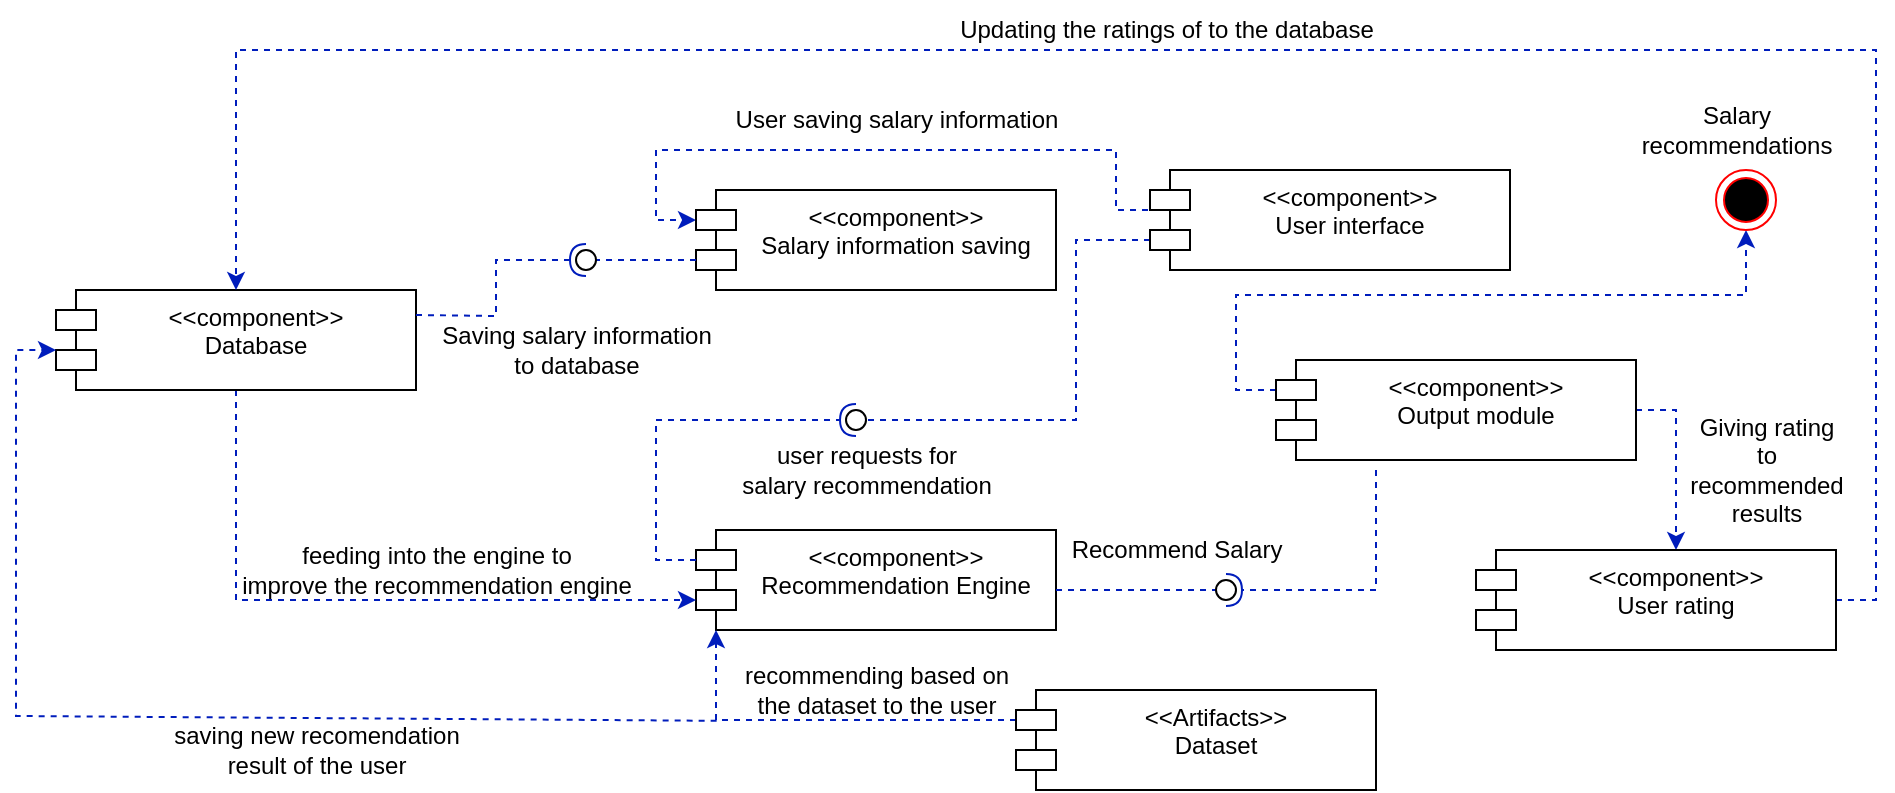 <mxfile version="20.8.10" type="device"><diagram name="Page-1" id="oNJCz1YdwN7FrWIBRlYC"><mxGraphModel dx="1036" dy="614" grid="1" gridSize="10" guides="1" tooltips="1" connect="1" arrows="1" fold="1" page="1" pageScale="1" pageWidth="827" pageHeight="1169" math="0" shadow="0"><root><mxCell id="0"/><mxCell id="1" parent="0"/><mxCell id="jJCR0LGYhttettkDVTGK-7" style="edgeStyle=orthogonalEdgeStyle;rounded=0;orthogonalLoop=1;jettySize=auto;html=1;exitX=0;exitY=0;exitDx=0;exitDy=15;exitPerimeter=0;entryX=0;entryY=0;entryDx=0;entryDy=15;entryPerimeter=0;dashed=1;fillColor=#0050ef;strokeColor=#001DBC;" edge="1" parent="1" source="jJCR0LGYhttettkDVTGK-52" target="jJCR0LGYhttettkDVTGK-6"><mxGeometry relative="1" as="geometry"><Array as="points"><mxPoint x="710" y="115"/><mxPoint x="710" y="120"/><mxPoint x="630" y="120"/><mxPoint x="630" y="90"/><mxPoint x="400" y="90"/><mxPoint x="400" y="125"/></Array></mxGeometry></mxCell><mxCell id="jJCR0LGYhttettkDVTGK-20" style="edgeStyle=orthogonalEdgeStyle;rounded=0;orthogonalLoop=1;jettySize=auto;html=1;exitX=1;exitY=0.5;exitDx=0;exitDy=0;dashed=1;fillColor=#0050ef;strokeColor=#001DBC;" edge="1" parent="1" source="jJCR0LGYhttettkDVTGK-1" target="jJCR0LGYhttettkDVTGK-18"><mxGeometry relative="1" as="geometry"><Array as="points"><mxPoint x="910" y="220"/></Array></mxGeometry></mxCell><mxCell id="jJCR0LGYhttettkDVTGK-55" style="edgeStyle=orthogonalEdgeStyle;rounded=0;orthogonalLoop=1;jettySize=auto;html=1;exitX=0;exitY=0;exitDx=0;exitDy=15;exitPerimeter=0;dashed=1;fillColor=#0050ef;strokeColor=#001DBC;" edge="1" parent="1" source="jJCR0LGYhttettkDVTGK-1" target="jJCR0LGYhttettkDVTGK-53"><mxGeometry relative="1" as="geometry"/></mxCell><mxCell id="jJCR0LGYhttettkDVTGK-1" value="&lt;&lt;component&gt;&gt;&#10;Output module" style="shape=module;align=left;spacingLeft=20;align=center;verticalAlign=top;" vertex="1" parent="1"><mxGeometry x="710" y="195" width="180" height="50" as="geometry"/></mxCell><mxCell id="jJCR0LGYhttettkDVTGK-3" value="&lt;&lt;component&gt;&gt;&#10;Recommendation Engine" style="shape=module;align=left;spacingLeft=20;align=center;verticalAlign=top;" vertex="1" parent="1"><mxGeometry x="420" y="280" width="180" height="50" as="geometry"/></mxCell><mxCell id="jJCR0LGYhttettkDVTGK-13" style="edgeStyle=orthogonalEdgeStyle;rounded=0;orthogonalLoop=1;jettySize=auto;html=1;exitX=0;exitY=0;exitDx=0;exitDy=15;exitPerimeter=0;entryX=0;entryY=1;entryDx=10;entryDy=0;entryPerimeter=0;dashed=1;fillColor=#0050ef;strokeColor=#001DBC;" edge="1" parent="1" source="jJCR0LGYhttettkDVTGK-4" target="jJCR0LGYhttettkDVTGK-3"><mxGeometry relative="1" as="geometry"/></mxCell><mxCell id="jJCR0LGYhttettkDVTGK-4" value="&lt;&lt;Artifacts&gt;&gt;&#10;Dataset" style="shape=module;align=left;spacingLeft=20;align=center;verticalAlign=top;" vertex="1" parent="1"><mxGeometry x="580" y="360" width="180" height="50" as="geometry"/></mxCell><mxCell id="jJCR0LGYhttettkDVTGK-27" style="edgeStyle=orthogonalEdgeStyle;rounded=0;orthogonalLoop=1;jettySize=auto;html=1;exitX=0.5;exitY=1;exitDx=0;exitDy=0;entryX=0;entryY=0;entryDx=0;entryDy=35;entryPerimeter=0;dashed=1;fillColor=#0050ef;strokeColor=#001DBC;" edge="1" parent="1" source="jJCR0LGYhttettkDVTGK-5" target="jJCR0LGYhttettkDVTGK-3"><mxGeometry relative="1" as="geometry"/></mxCell><mxCell id="jJCR0LGYhttettkDVTGK-5" value="&lt;&lt;component&gt;&gt;&#10;Database" style="shape=module;align=left;spacingLeft=20;align=center;verticalAlign=top;" vertex="1" parent="1"><mxGeometry x="100" y="160" width="180" height="50" as="geometry"/></mxCell><mxCell id="jJCR0LGYhttettkDVTGK-6" value="&lt;&lt;component&gt;&gt;&#10;Salary information saving" style="shape=module;align=left;spacingLeft=20;align=center;verticalAlign=top;" vertex="1" parent="1"><mxGeometry x="420" y="110" width="180" height="50" as="geometry"/></mxCell><mxCell id="jJCR0LGYhttettkDVTGK-9" value="User saving salary information" style="text;html=1;align=center;verticalAlign=middle;resizable=0;points=[];autosize=1;strokeColor=none;fillColor=none;" vertex="1" parent="1"><mxGeometry x="430" y="60" width="180" height="30" as="geometry"/></mxCell><mxCell id="jJCR0LGYhttettkDVTGK-10" value="user requests for &lt;br&gt;salary recommendation" style="text;html=1;align=center;verticalAlign=middle;resizable=0;points=[];autosize=1;strokeColor=none;fillColor=none;" vertex="1" parent="1"><mxGeometry x="430" y="230" width="150" height="40" as="geometry"/></mxCell><mxCell id="jJCR0LGYhttettkDVTGK-12" value="Saving salary information &lt;br&gt;to database" style="text;html=1;align=center;verticalAlign=middle;resizable=0;points=[];autosize=1;strokeColor=none;fillColor=none;" vertex="1" parent="1"><mxGeometry x="280" y="170" width="160" height="40" as="geometry"/></mxCell><mxCell id="jJCR0LGYhttettkDVTGK-14" value="recommending based on &lt;br&gt;the dataset to the user" style="text;html=1;align=center;verticalAlign=middle;resizable=0;points=[];autosize=1;strokeColor=none;fillColor=none;" vertex="1" parent="1"><mxGeometry x="430" y="340" width="160" height="40" as="geometry"/></mxCell><mxCell id="jJCR0LGYhttettkDVTGK-16" value="" style="endArrow=classic;html=1;rounded=0;dashed=1;entryX=0;entryY=0;entryDx=0;entryDy=35;entryPerimeter=0;exitX=0.002;exitY=0.935;exitDx=0;exitDy=0;exitPerimeter=0;fillColor=#0050ef;strokeColor=#001DBC;" edge="1" parent="1"><mxGeometry width="50" height="50" relative="1" as="geometry"><mxPoint x="430.32" y="375.4" as="sourcePoint"/><mxPoint x="100" y="190" as="targetPoint"/><Array as="points"><mxPoint x="80" y="373"/><mxPoint x="80" y="190"/></Array></mxGeometry></mxCell><mxCell id="jJCR0LGYhttettkDVTGK-17" value="saving new recomendation &lt;br&gt;result of the user" style="text;html=1;align=center;verticalAlign=middle;resizable=0;points=[];autosize=1;strokeColor=none;fillColor=none;" vertex="1" parent="1"><mxGeometry x="145" y="370" width="170" height="40" as="geometry"/></mxCell><mxCell id="jJCR0LGYhttettkDVTGK-24" style="edgeStyle=orthogonalEdgeStyle;rounded=0;orthogonalLoop=1;jettySize=auto;html=1;exitX=1;exitY=0.5;exitDx=0;exitDy=0;dashed=1;entryX=0.5;entryY=0;entryDx=0;entryDy=0;fillColor=#0050ef;strokeColor=#001DBC;" edge="1" parent="1" source="jJCR0LGYhttettkDVTGK-18" target="jJCR0LGYhttettkDVTGK-5"><mxGeometry relative="1" as="geometry"><mxPoint x="690" y="40" as="targetPoint"/><Array as="points"><mxPoint x="1010" y="315"/><mxPoint x="1010" y="40"/><mxPoint x="190" y="40"/></Array></mxGeometry></mxCell><mxCell id="jJCR0LGYhttettkDVTGK-18" value="&lt;&lt;component&gt;&gt;&#10;User rating" style="shape=module;align=left;spacingLeft=20;align=center;verticalAlign=top;" vertex="1" parent="1"><mxGeometry x="810" y="290" width="180" height="50" as="geometry"/></mxCell><mxCell id="jJCR0LGYhttettkDVTGK-21" value="Giving rating &lt;br&gt;to &lt;br&gt;recommended &lt;br&gt;results" style="text;html=1;align=center;verticalAlign=middle;resizable=0;points=[];autosize=1;strokeColor=none;fillColor=none;rotation=0;" vertex="1" parent="1"><mxGeometry x="905" y="215" width="100" height="70" as="geometry"/></mxCell><mxCell id="jJCR0LGYhttettkDVTGK-25" value="Updating the ratings of to the database" style="text;html=1;align=center;verticalAlign=middle;resizable=0;points=[];autosize=1;strokeColor=none;fillColor=none;" vertex="1" parent="1"><mxGeometry x="540" y="15" width="230" height="30" as="geometry"/></mxCell><mxCell id="jJCR0LGYhttettkDVTGK-28" value="feeding into the engine to &lt;br&gt;improve the recommendation engine" style="text;html=1;align=center;verticalAlign=middle;resizable=0;points=[];autosize=1;strokeColor=none;fillColor=none;" vertex="1" parent="1"><mxGeometry x="180" y="280" width="220" height="40" as="geometry"/></mxCell><mxCell id="jJCR0LGYhttettkDVTGK-30" value="Recommend Salary" style="text;html=1;align=center;verticalAlign=middle;resizable=0;points=[];autosize=1;strokeColor=none;fillColor=none;" vertex="1" parent="1"><mxGeometry x="595" y="275" width="130" height="30" as="geometry"/></mxCell><mxCell id="jJCR0LGYhttettkDVTGK-34" value="" style="rounded=0;orthogonalLoop=1;jettySize=auto;html=1;endArrow=none;endFill=0;sketch=0;sourcePerimeterSpacing=0;targetPerimeterSpacing=0;dashed=1;exitX=0;exitY=0;exitDx=0;exitDy=35;exitPerimeter=0;fillColor=#0050ef;strokeColor=#001DBC;" edge="1" target="jJCR0LGYhttettkDVTGK-36" parent="1" source="jJCR0LGYhttettkDVTGK-52"><mxGeometry relative="1" as="geometry"><mxPoint x="480" y="225" as="sourcePoint"/><Array as="points"><mxPoint x="610" y="135"/><mxPoint x="610" y="225"/></Array></mxGeometry></mxCell><mxCell id="jJCR0LGYhttettkDVTGK-35" value="" style="rounded=0;orthogonalLoop=1;jettySize=auto;html=1;endArrow=halfCircle;endFill=0;entryX=0.5;entryY=0.5;endSize=6;strokeWidth=1;sketch=0;dashed=1;exitX=0;exitY=0;exitDx=0;exitDy=15;exitPerimeter=0;fillColor=#0050ef;strokeColor=#001DBC;" edge="1" target="jJCR0LGYhttettkDVTGK-36" parent="1" source="jJCR0LGYhttettkDVTGK-3"><mxGeometry relative="1" as="geometry"><mxPoint x="520" y="225" as="sourcePoint"/><Array as="points"><mxPoint x="400" y="295"/><mxPoint x="400" y="225"/></Array></mxGeometry></mxCell><mxCell id="jJCR0LGYhttettkDVTGK-36" value="" style="ellipse;whiteSpace=wrap;html=1;align=center;aspect=fixed;resizable=0;points=[];outlineConnect=0;sketch=0;" vertex="1" parent="1"><mxGeometry x="495" y="220" width="10" height="10" as="geometry"/></mxCell><mxCell id="jJCR0LGYhttettkDVTGK-41" value="" style="rounded=0;orthogonalLoop=1;jettySize=auto;html=1;endArrow=none;endFill=0;sketch=0;sourcePerimeterSpacing=0;targetPerimeterSpacing=0;dashed=1;exitX=0;exitY=0;exitDx=0;exitDy=35;exitPerimeter=0;fillColor=#0050ef;strokeColor=#001DBC;" edge="1" target="jJCR0LGYhttettkDVTGK-43" parent="1" source="jJCR0LGYhttettkDVTGK-6"><mxGeometry relative="1" as="geometry"><mxPoint x="280" y="125" as="sourcePoint"/><mxPoint x="320" y="160" as="targetPoint"/></mxGeometry></mxCell><mxCell id="jJCR0LGYhttettkDVTGK-42" value="" style="rounded=0;orthogonalLoop=1;jettySize=auto;html=1;endArrow=halfCircle;endFill=0;entryX=0.5;entryY=0.5;endSize=6;strokeWidth=1;sketch=0;dashed=1;exitX=1;exitY=0.25;exitDx=0;exitDy=0;fillColor=#0050ef;strokeColor=#001DBC;" edge="1" parent="1"><mxGeometry relative="1" as="geometry"><mxPoint x="280" y="172.5" as="sourcePoint"/><mxPoint x="365" y="145" as="targetPoint"/><Array as="points"><mxPoint x="320" y="173"/><mxPoint x="320" y="145"/></Array></mxGeometry></mxCell><mxCell id="jJCR0LGYhttettkDVTGK-43" value="" style="ellipse;whiteSpace=wrap;html=1;align=center;aspect=fixed;resizable=0;points=[];outlineConnect=0;sketch=0;" vertex="1" parent="1"><mxGeometry x="360" y="140" width="10" height="10" as="geometry"/></mxCell><mxCell id="jJCR0LGYhttettkDVTGK-49" value="" style="rounded=0;orthogonalLoop=1;jettySize=auto;html=1;endArrow=none;endFill=0;sketch=0;sourcePerimeterSpacing=0;targetPerimeterSpacing=0;dashed=1;fillColor=#0050ef;strokeColor=#001DBC;" edge="1" target="jJCR0LGYhttettkDVTGK-51" parent="1"><mxGeometry relative="1" as="geometry"><mxPoint x="600" y="310" as="sourcePoint"/></mxGeometry></mxCell><mxCell id="jJCR0LGYhttettkDVTGK-50" value="" style="rounded=0;orthogonalLoop=1;jettySize=auto;html=1;endArrow=halfCircle;endFill=0;entryX=0.5;entryY=0.5;endSize=6;strokeWidth=1;sketch=0;dashed=1;fillColor=#0050ef;strokeColor=#001DBC;" edge="1" target="jJCR0LGYhttettkDVTGK-51" parent="1"><mxGeometry relative="1" as="geometry"><mxPoint x="760" y="250" as="sourcePoint"/><Array as="points"><mxPoint x="760" y="310"/></Array></mxGeometry></mxCell><mxCell id="jJCR0LGYhttettkDVTGK-51" value="" style="ellipse;whiteSpace=wrap;html=1;align=center;aspect=fixed;resizable=0;points=[];outlineConnect=0;sketch=0;" vertex="1" parent="1"><mxGeometry x="680" y="305" width="10" height="10" as="geometry"/></mxCell><mxCell id="jJCR0LGYhttettkDVTGK-52" value="&lt;&lt;component&gt;&gt;&#10;User interface" style="shape=module;align=left;spacingLeft=20;align=center;verticalAlign=top;" vertex="1" parent="1"><mxGeometry x="647" y="100" width="180" height="50" as="geometry"/></mxCell><mxCell id="jJCR0LGYhttettkDVTGK-53" value="" style="ellipse;html=1;shape=endState;fillColor=#000000;strokeColor=#ff0000;" vertex="1" parent="1"><mxGeometry x="930" y="100" width="30" height="30" as="geometry"/></mxCell><mxCell id="jJCR0LGYhttettkDVTGK-56" value="Salary &lt;br&gt;recommendations" style="text;html=1;align=center;verticalAlign=middle;resizable=0;points=[];autosize=1;strokeColor=none;fillColor=none;" vertex="1" parent="1"><mxGeometry x="880" y="60" width="120" height="40" as="geometry"/></mxCell></root></mxGraphModel></diagram></mxfile>